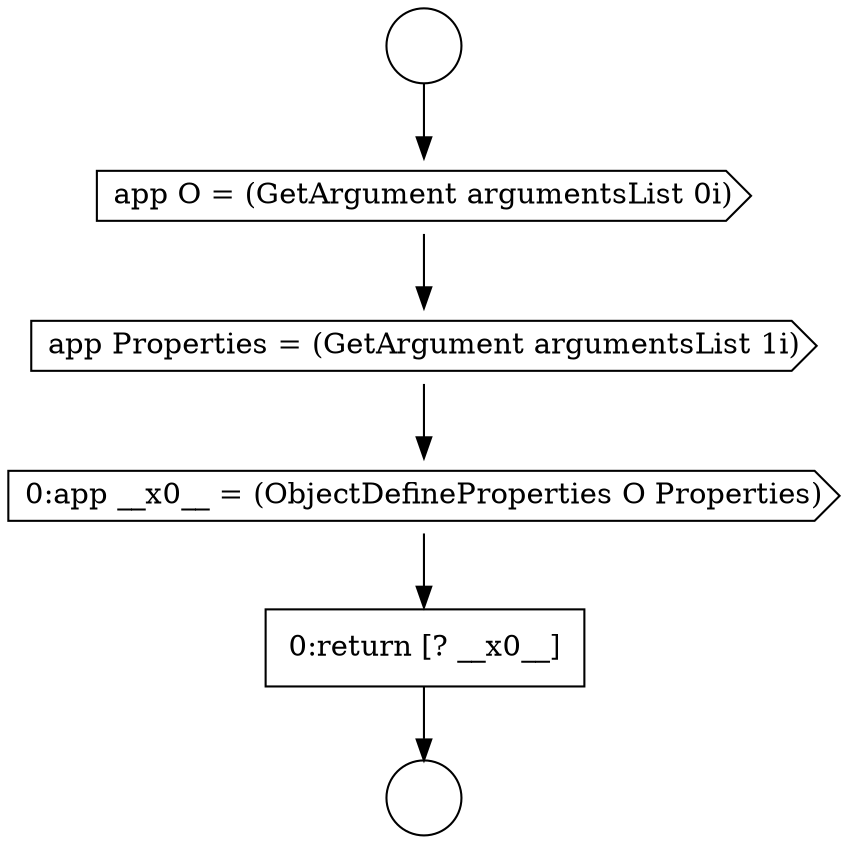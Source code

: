 digraph {
  node10305 [shape=cds, label=<<font color="black">app Properties = (GetArgument argumentsList 1i)</font>> color="black" fillcolor="white" style=filled]
  node10303 [shape=circle label=" " color="black" fillcolor="white" style=filled]
  node10307 [shape=none, margin=0, label=<<font color="black">
    <table border="0" cellborder="1" cellspacing="0" cellpadding="10">
      <tr><td align="left">0:return [? __x0__]</td></tr>
    </table>
  </font>> color="black" fillcolor="white" style=filled]
  node10304 [shape=cds, label=<<font color="black">app O = (GetArgument argumentsList 0i)</font>> color="black" fillcolor="white" style=filled]
  node10306 [shape=cds, label=<<font color="black">0:app __x0__ = (ObjectDefineProperties O Properties)</font>> color="black" fillcolor="white" style=filled]
  node10302 [shape=circle label=" " color="black" fillcolor="white" style=filled]
  node10305 -> node10306 [ color="black"]
  node10307 -> node10303 [ color="black"]
  node10302 -> node10304 [ color="black"]
  node10304 -> node10305 [ color="black"]
  node10306 -> node10307 [ color="black"]
}

